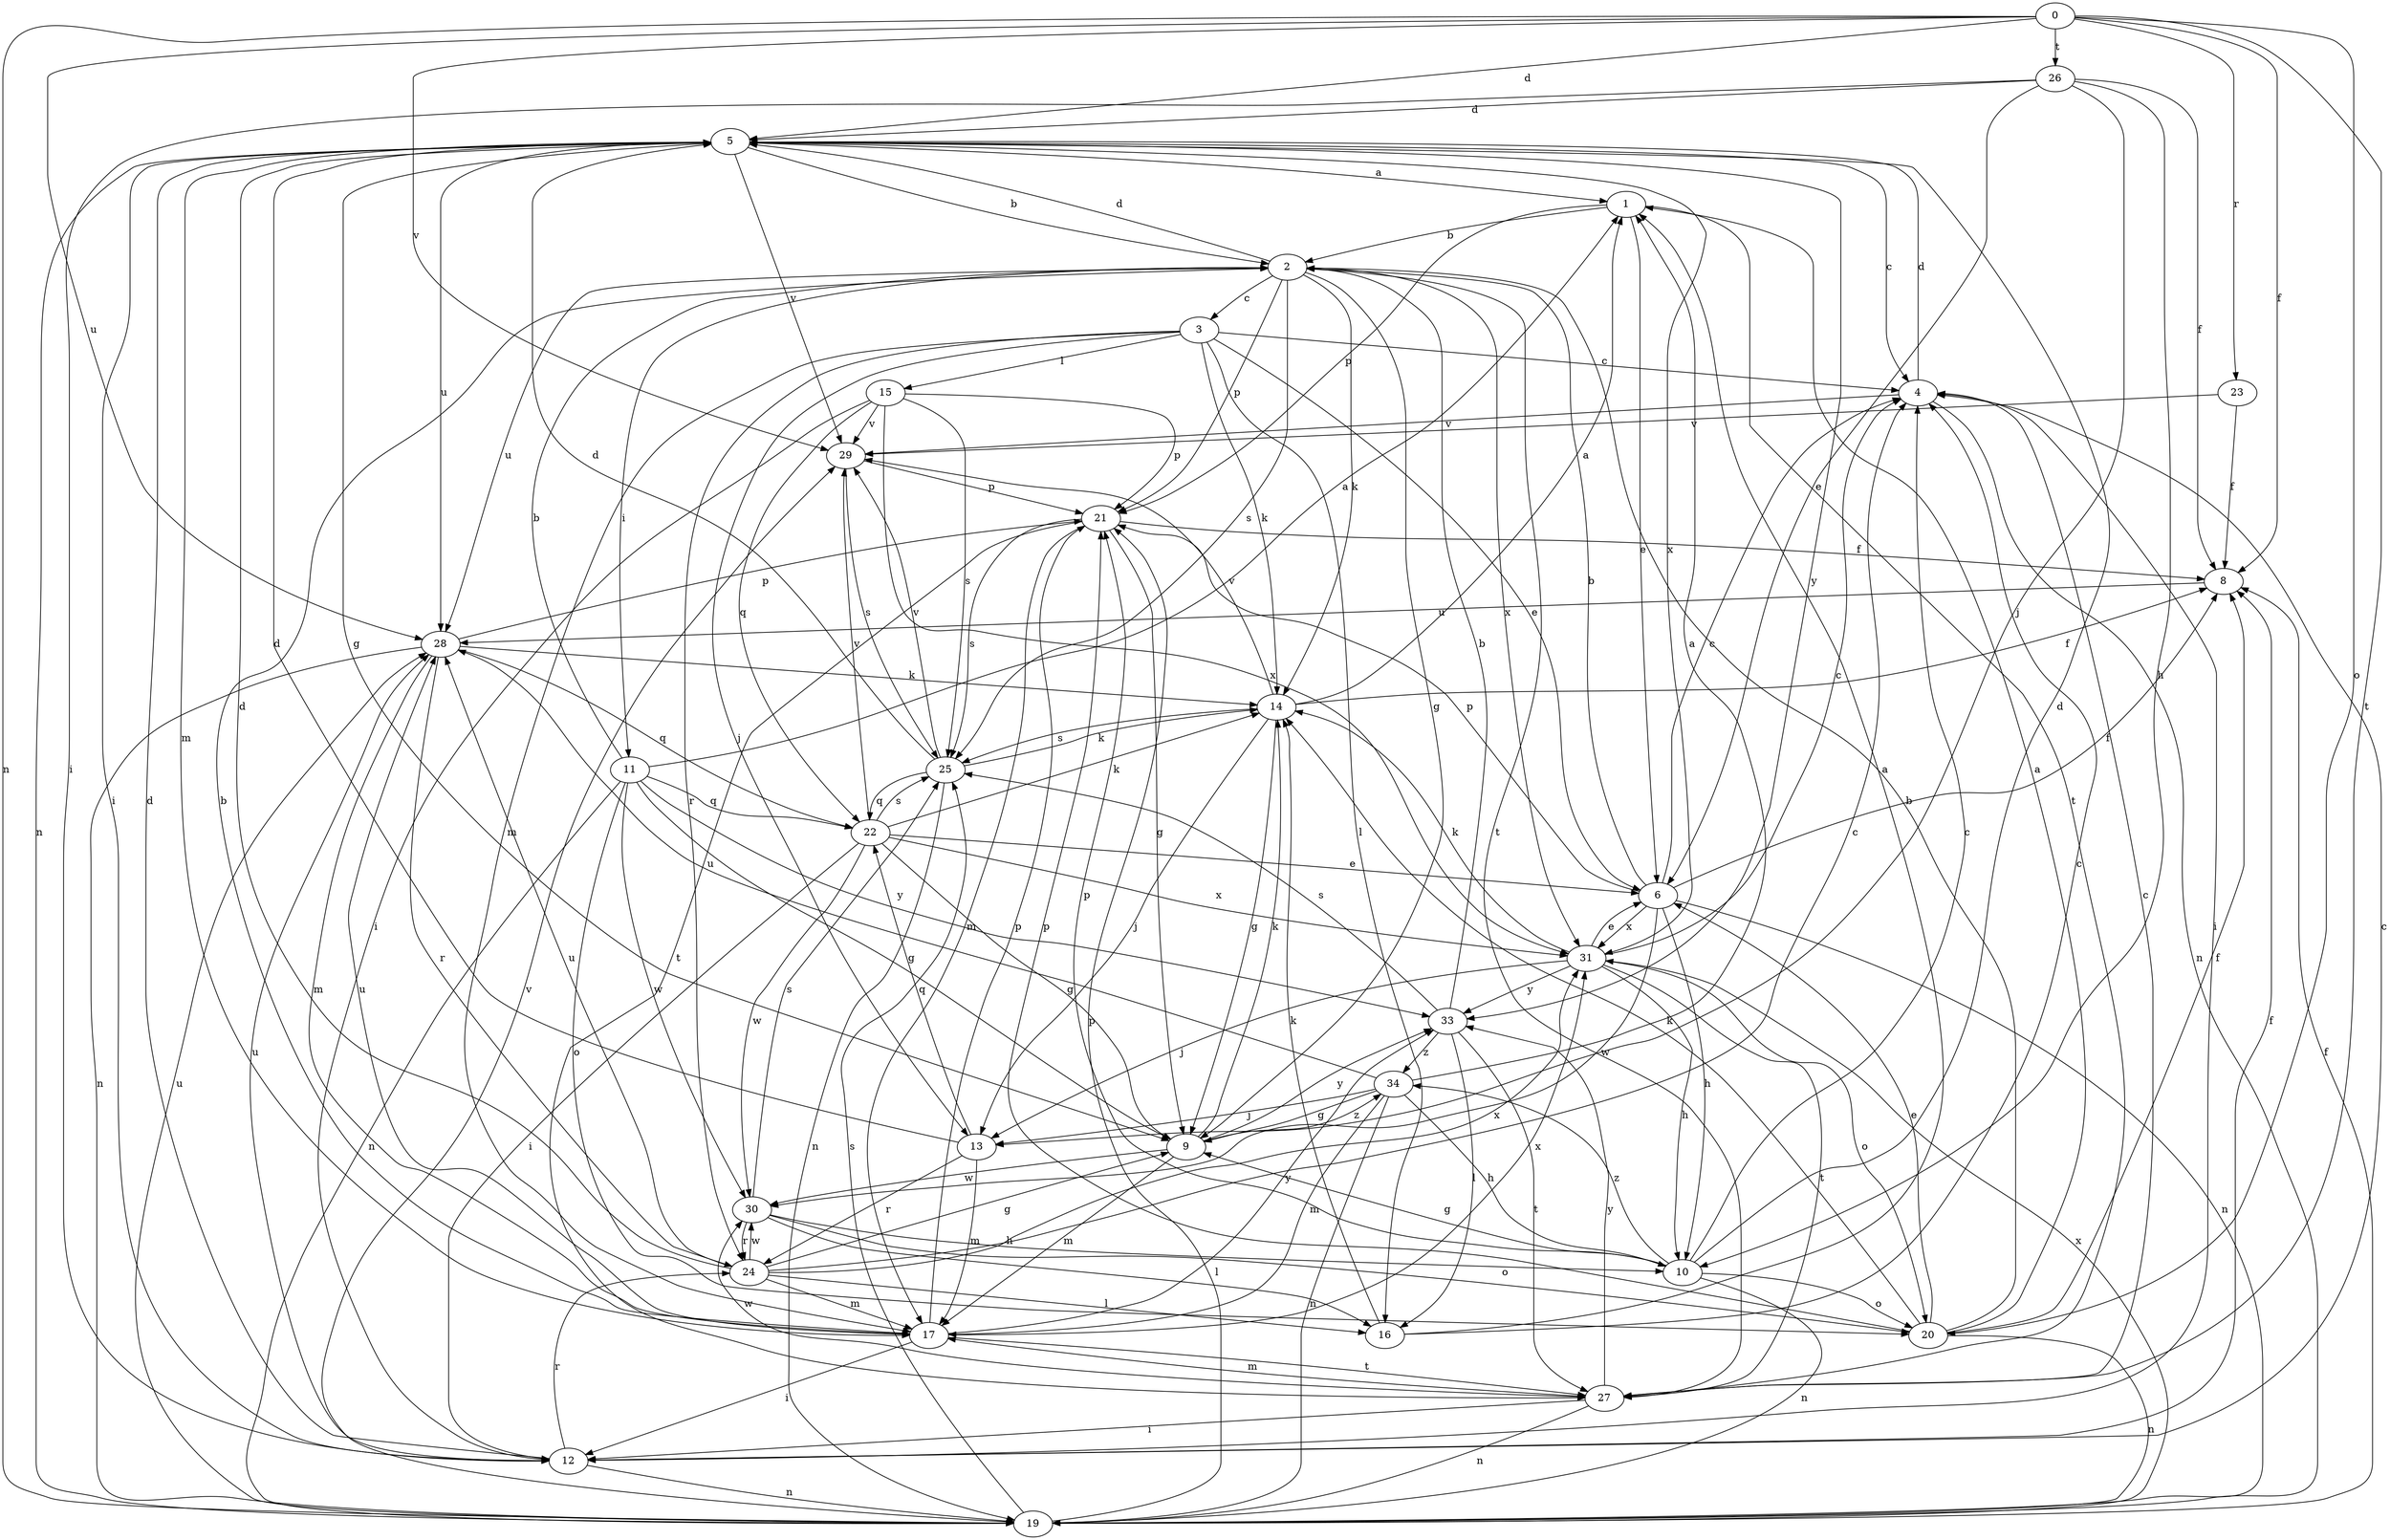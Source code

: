 strict digraph  {
0;
1;
2;
3;
4;
5;
6;
8;
9;
10;
11;
12;
13;
14;
15;
16;
17;
19;
20;
21;
22;
23;
24;
25;
26;
27;
28;
29;
30;
31;
33;
34;
0 -> 5  [label=d];
0 -> 8  [label=f];
0 -> 19  [label=n];
0 -> 20  [label=o];
0 -> 23  [label=r];
0 -> 26  [label=t];
0 -> 27  [label=t];
0 -> 28  [label=u];
0 -> 29  [label=v];
1 -> 2  [label=b];
1 -> 6  [label=e];
1 -> 21  [label=p];
1 -> 27  [label=t];
2 -> 3  [label=c];
2 -> 5  [label=d];
2 -> 9  [label=g];
2 -> 11  [label=i];
2 -> 14  [label=k];
2 -> 21  [label=p];
2 -> 25  [label=s];
2 -> 27  [label=t];
2 -> 28  [label=u];
2 -> 31  [label=x];
3 -> 4  [label=c];
3 -> 6  [label=e];
3 -> 13  [label=j];
3 -> 14  [label=k];
3 -> 15  [label=l];
3 -> 16  [label=l];
3 -> 17  [label=m];
3 -> 24  [label=r];
4 -> 5  [label=d];
4 -> 12  [label=i];
4 -> 19  [label=n];
4 -> 29  [label=v];
5 -> 1  [label=a];
5 -> 2  [label=b];
5 -> 4  [label=c];
5 -> 9  [label=g];
5 -> 12  [label=i];
5 -> 17  [label=m];
5 -> 19  [label=n];
5 -> 28  [label=u];
5 -> 29  [label=v];
5 -> 31  [label=x];
5 -> 33  [label=y];
6 -> 2  [label=b];
6 -> 4  [label=c];
6 -> 8  [label=f];
6 -> 10  [label=h];
6 -> 19  [label=n];
6 -> 21  [label=p];
6 -> 30  [label=w];
6 -> 31  [label=x];
8 -> 28  [label=u];
9 -> 14  [label=k];
9 -> 17  [label=m];
9 -> 30  [label=w];
9 -> 33  [label=y];
9 -> 34  [label=z];
10 -> 4  [label=c];
10 -> 5  [label=d];
10 -> 9  [label=g];
10 -> 19  [label=n];
10 -> 20  [label=o];
10 -> 21  [label=p];
10 -> 34  [label=z];
11 -> 1  [label=a];
11 -> 2  [label=b];
11 -> 9  [label=g];
11 -> 19  [label=n];
11 -> 20  [label=o];
11 -> 22  [label=q];
11 -> 30  [label=w];
11 -> 33  [label=y];
12 -> 4  [label=c];
12 -> 5  [label=d];
12 -> 8  [label=f];
12 -> 19  [label=n];
12 -> 24  [label=r];
12 -> 28  [label=u];
13 -> 5  [label=d];
13 -> 17  [label=m];
13 -> 22  [label=q];
13 -> 24  [label=r];
14 -> 1  [label=a];
14 -> 8  [label=f];
14 -> 9  [label=g];
14 -> 13  [label=j];
14 -> 25  [label=s];
14 -> 29  [label=v];
15 -> 12  [label=i];
15 -> 21  [label=p];
15 -> 22  [label=q];
15 -> 25  [label=s];
15 -> 29  [label=v];
15 -> 31  [label=x];
16 -> 1  [label=a];
16 -> 4  [label=c];
16 -> 14  [label=k];
17 -> 2  [label=b];
17 -> 12  [label=i];
17 -> 21  [label=p];
17 -> 27  [label=t];
17 -> 28  [label=u];
17 -> 31  [label=x];
17 -> 33  [label=y];
19 -> 8  [label=f];
19 -> 21  [label=p];
19 -> 25  [label=s];
19 -> 28  [label=u];
19 -> 29  [label=v];
19 -> 31  [label=x];
20 -> 1  [label=a];
20 -> 2  [label=b];
20 -> 6  [label=e];
20 -> 8  [label=f];
20 -> 14  [label=k];
20 -> 19  [label=n];
20 -> 21  [label=p];
21 -> 8  [label=f];
21 -> 9  [label=g];
21 -> 17  [label=m];
21 -> 25  [label=s];
21 -> 27  [label=t];
22 -> 6  [label=e];
22 -> 9  [label=g];
22 -> 12  [label=i];
22 -> 14  [label=k];
22 -> 25  [label=s];
22 -> 29  [label=v];
22 -> 30  [label=w];
22 -> 31  [label=x];
23 -> 8  [label=f];
23 -> 29  [label=v];
24 -> 4  [label=c];
24 -> 5  [label=d];
24 -> 9  [label=g];
24 -> 16  [label=l];
24 -> 17  [label=m];
24 -> 28  [label=u];
24 -> 30  [label=w];
24 -> 31  [label=x];
25 -> 5  [label=d];
25 -> 14  [label=k];
25 -> 19  [label=n];
25 -> 22  [label=q];
25 -> 29  [label=v];
26 -> 5  [label=d];
26 -> 6  [label=e];
26 -> 8  [label=f];
26 -> 10  [label=h];
26 -> 12  [label=i];
26 -> 13  [label=j];
27 -> 4  [label=c];
27 -> 12  [label=i];
27 -> 17  [label=m];
27 -> 19  [label=n];
27 -> 30  [label=w];
27 -> 33  [label=y];
28 -> 14  [label=k];
28 -> 17  [label=m];
28 -> 19  [label=n];
28 -> 21  [label=p];
28 -> 22  [label=q];
28 -> 24  [label=r];
29 -> 21  [label=p];
29 -> 25  [label=s];
30 -> 10  [label=h];
30 -> 16  [label=l];
30 -> 20  [label=o];
30 -> 24  [label=r];
30 -> 25  [label=s];
31 -> 4  [label=c];
31 -> 6  [label=e];
31 -> 10  [label=h];
31 -> 13  [label=j];
31 -> 14  [label=k];
31 -> 20  [label=o];
31 -> 27  [label=t];
31 -> 33  [label=y];
33 -> 2  [label=b];
33 -> 16  [label=l];
33 -> 25  [label=s];
33 -> 27  [label=t];
33 -> 34  [label=z];
34 -> 1  [label=a];
34 -> 9  [label=g];
34 -> 10  [label=h];
34 -> 13  [label=j];
34 -> 17  [label=m];
34 -> 19  [label=n];
34 -> 28  [label=u];
}
